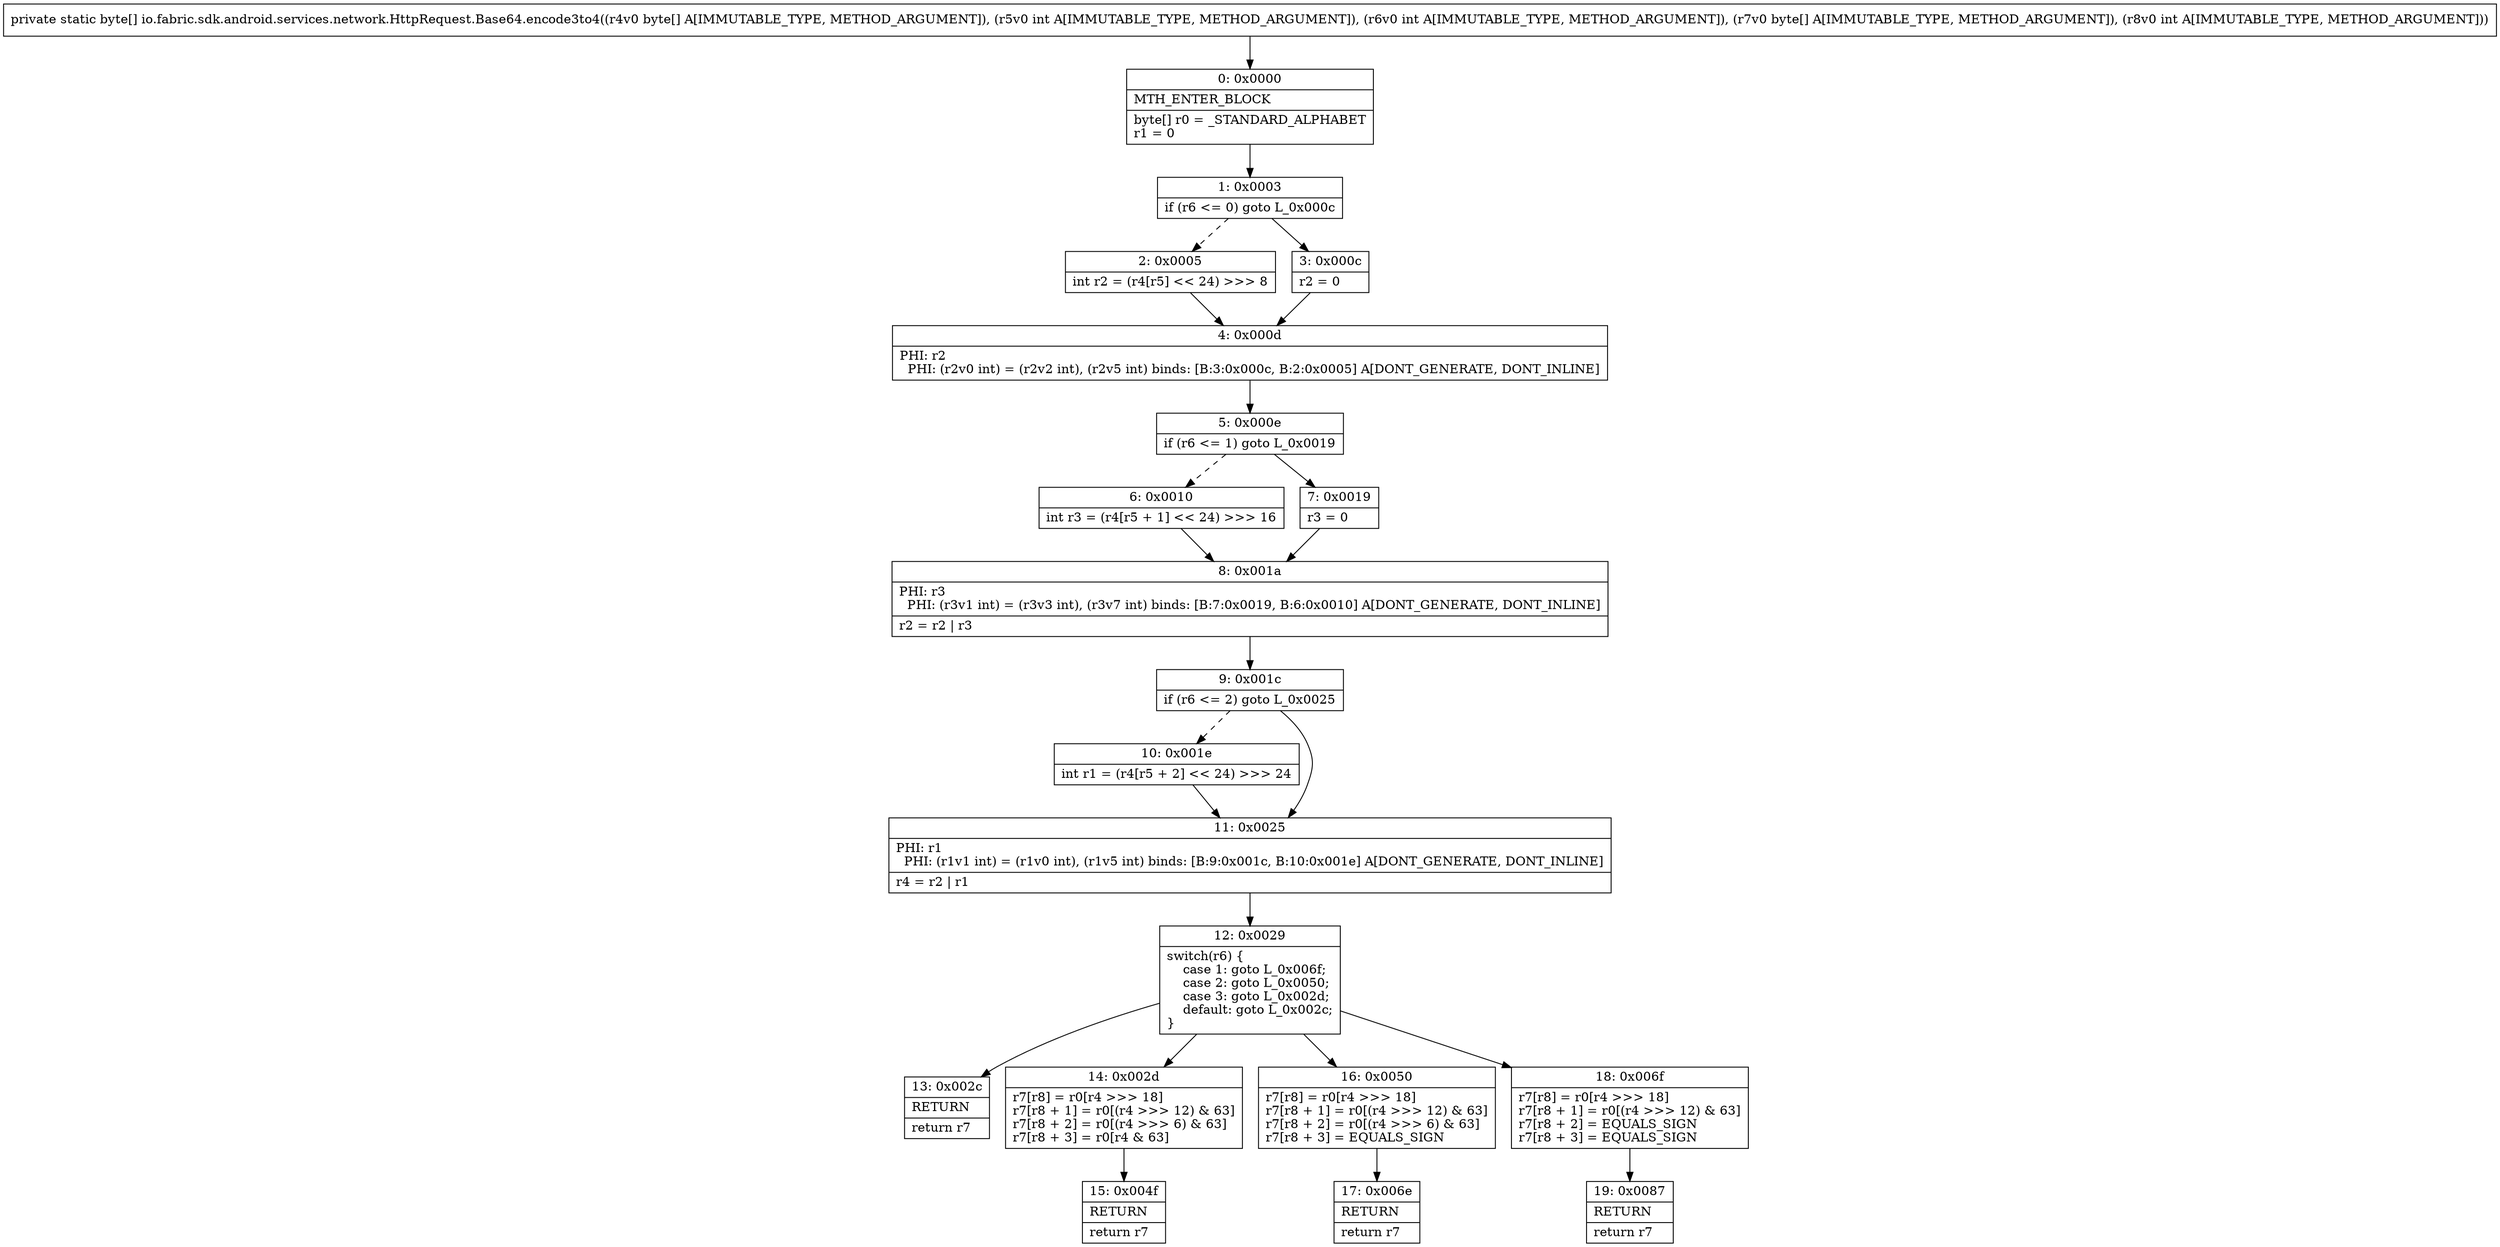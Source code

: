 digraph "CFG forio.fabric.sdk.android.services.network.HttpRequest.Base64.encode3to4([BII[BI)[B" {
Node_0 [shape=record,label="{0\:\ 0x0000|MTH_ENTER_BLOCK\l|byte[] r0 = _STANDARD_ALPHABET\lr1 = 0\l}"];
Node_1 [shape=record,label="{1\:\ 0x0003|if (r6 \<= 0) goto L_0x000c\l}"];
Node_2 [shape=record,label="{2\:\ 0x0005|int r2 = (r4[r5] \<\< 24) \>\>\> 8\l}"];
Node_3 [shape=record,label="{3\:\ 0x000c|r2 = 0\l}"];
Node_4 [shape=record,label="{4\:\ 0x000d|PHI: r2 \l  PHI: (r2v0 int) = (r2v2 int), (r2v5 int) binds: [B:3:0x000c, B:2:0x0005] A[DONT_GENERATE, DONT_INLINE]\l}"];
Node_5 [shape=record,label="{5\:\ 0x000e|if (r6 \<= 1) goto L_0x0019\l}"];
Node_6 [shape=record,label="{6\:\ 0x0010|int r3 = (r4[r5 + 1] \<\< 24) \>\>\> 16\l}"];
Node_7 [shape=record,label="{7\:\ 0x0019|r3 = 0\l}"];
Node_8 [shape=record,label="{8\:\ 0x001a|PHI: r3 \l  PHI: (r3v1 int) = (r3v3 int), (r3v7 int) binds: [B:7:0x0019, B:6:0x0010] A[DONT_GENERATE, DONT_INLINE]\l|r2 = r2 \| r3\l}"];
Node_9 [shape=record,label="{9\:\ 0x001c|if (r6 \<= 2) goto L_0x0025\l}"];
Node_10 [shape=record,label="{10\:\ 0x001e|int r1 = (r4[r5 + 2] \<\< 24) \>\>\> 24\l}"];
Node_11 [shape=record,label="{11\:\ 0x0025|PHI: r1 \l  PHI: (r1v1 int) = (r1v0 int), (r1v5 int) binds: [B:9:0x001c, B:10:0x001e] A[DONT_GENERATE, DONT_INLINE]\l|r4 = r2 \| r1\l}"];
Node_12 [shape=record,label="{12\:\ 0x0029|switch(r6) \{\l    case 1: goto L_0x006f;\l    case 2: goto L_0x0050;\l    case 3: goto L_0x002d;\l    default: goto L_0x002c;\l\}\l}"];
Node_13 [shape=record,label="{13\:\ 0x002c|RETURN\l|return r7\l}"];
Node_14 [shape=record,label="{14\:\ 0x002d|r7[r8] = r0[r4 \>\>\> 18]\lr7[r8 + 1] = r0[(r4 \>\>\> 12) & 63]\lr7[r8 + 2] = r0[(r4 \>\>\> 6) & 63]\lr7[r8 + 3] = r0[r4 & 63]\l}"];
Node_15 [shape=record,label="{15\:\ 0x004f|RETURN\l|return r7\l}"];
Node_16 [shape=record,label="{16\:\ 0x0050|r7[r8] = r0[r4 \>\>\> 18]\lr7[r8 + 1] = r0[(r4 \>\>\> 12) & 63]\lr7[r8 + 2] = r0[(r4 \>\>\> 6) & 63]\lr7[r8 + 3] = EQUALS_SIGN\l}"];
Node_17 [shape=record,label="{17\:\ 0x006e|RETURN\l|return r7\l}"];
Node_18 [shape=record,label="{18\:\ 0x006f|r7[r8] = r0[r4 \>\>\> 18]\lr7[r8 + 1] = r0[(r4 \>\>\> 12) & 63]\lr7[r8 + 2] = EQUALS_SIGN\lr7[r8 + 3] = EQUALS_SIGN\l}"];
Node_19 [shape=record,label="{19\:\ 0x0087|RETURN\l|return r7\l}"];
MethodNode[shape=record,label="{private static byte[] io.fabric.sdk.android.services.network.HttpRequest.Base64.encode3to4((r4v0 byte[] A[IMMUTABLE_TYPE, METHOD_ARGUMENT]), (r5v0 int A[IMMUTABLE_TYPE, METHOD_ARGUMENT]), (r6v0 int A[IMMUTABLE_TYPE, METHOD_ARGUMENT]), (r7v0 byte[] A[IMMUTABLE_TYPE, METHOD_ARGUMENT]), (r8v0 int A[IMMUTABLE_TYPE, METHOD_ARGUMENT])) }"];
MethodNode -> Node_0;
Node_0 -> Node_1;
Node_1 -> Node_2[style=dashed];
Node_1 -> Node_3;
Node_2 -> Node_4;
Node_3 -> Node_4;
Node_4 -> Node_5;
Node_5 -> Node_6[style=dashed];
Node_5 -> Node_7;
Node_6 -> Node_8;
Node_7 -> Node_8;
Node_8 -> Node_9;
Node_9 -> Node_10[style=dashed];
Node_9 -> Node_11;
Node_10 -> Node_11;
Node_11 -> Node_12;
Node_12 -> Node_13;
Node_12 -> Node_14;
Node_12 -> Node_16;
Node_12 -> Node_18;
Node_14 -> Node_15;
Node_16 -> Node_17;
Node_18 -> Node_19;
}

